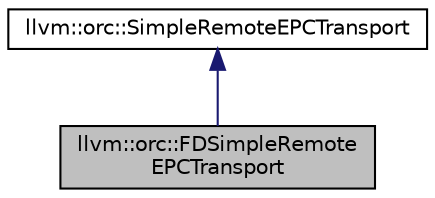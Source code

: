 digraph "llvm::orc::FDSimpleRemoteEPCTransport"
{
 // LATEX_PDF_SIZE
  bgcolor="transparent";
  edge [fontname="Helvetica",fontsize="10",labelfontname="Helvetica",labelfontsize="10"];
  node [fontname="Helvetica",fontsize="10",shape=record];
  Node1 [label="llvm::orc::FDSimpleRemote\lEPCTransport",height=0.2,width=0.4,color="black", fillcolor="grey75", style="filled", fontcolor="black",tooltip="Uses read/write on FileDescriptors for transport."];
  Node2 -> Node1 [dir="back",color="midnightblue",fontsize="10",style="solid",fontname="Helvetica"];
  Node2 [label="llvm::orc::SimpleRemoteEPCTransport",height=0.2,width=0.4,color="black",URL="$classllvm_1_1orc_1_1SimpleRemoteEPCTransport.html",tooltip=" "];
}

